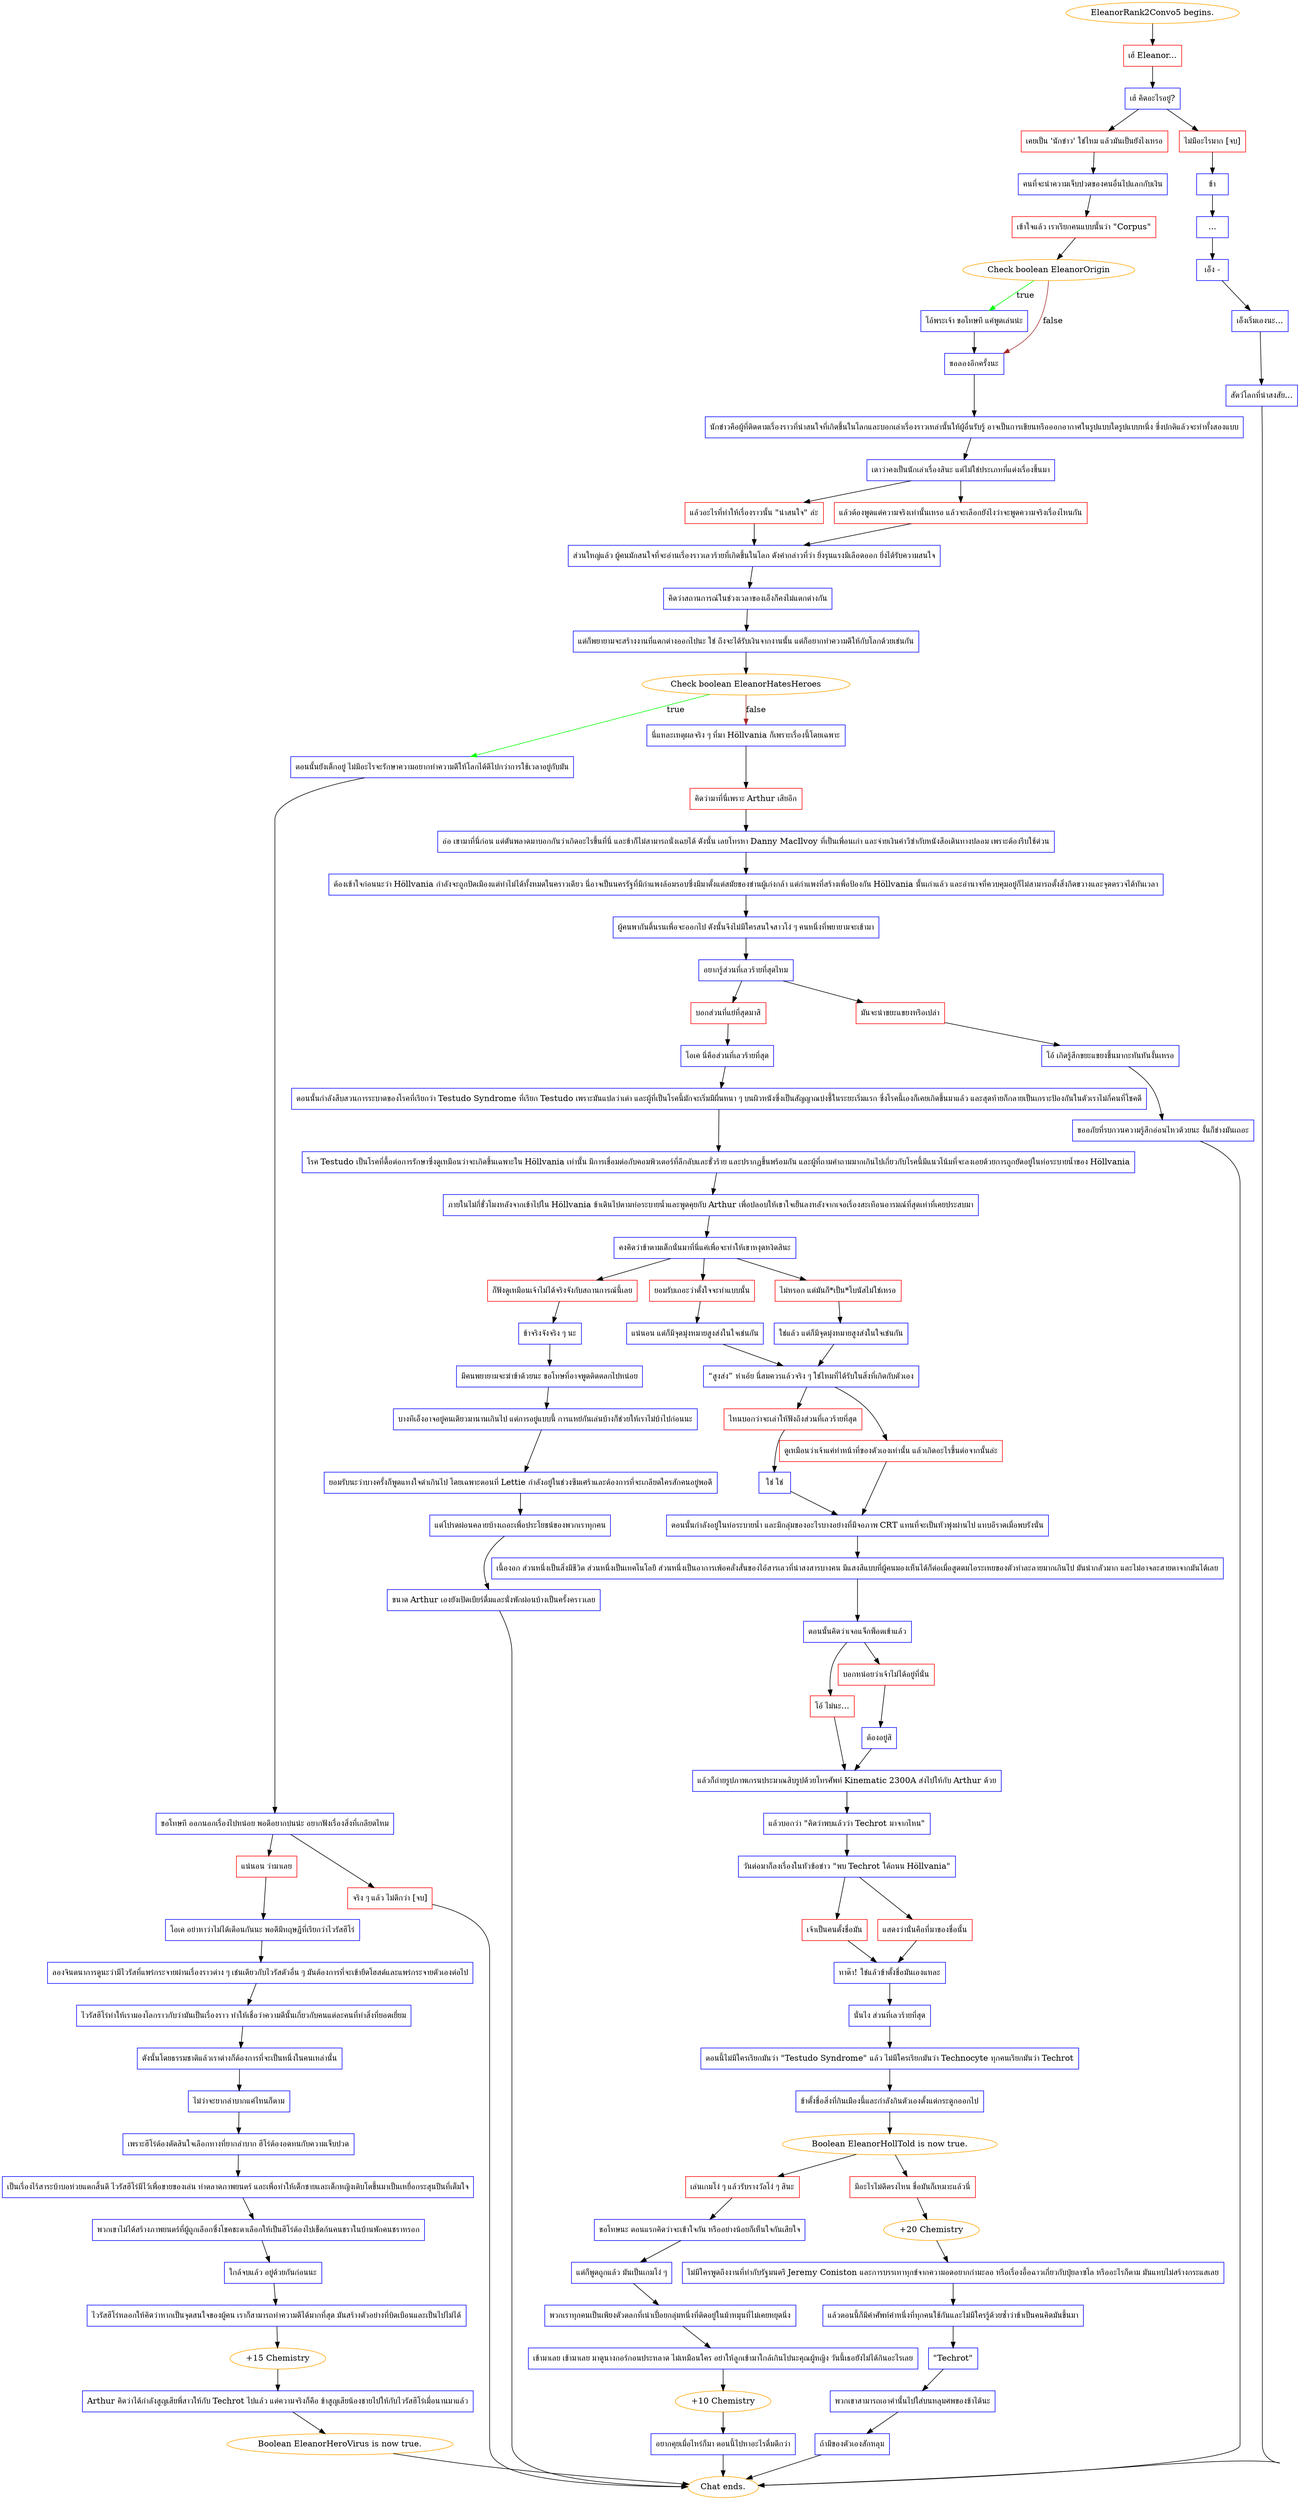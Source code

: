 digraph {
	"EleanorRank2Convo5 begins." [color=orange];
		"EleanorRank2Convo5 begins." -> j1291167504;
	j1291167504 [label="เฮ้ Eleanor...",shape=box,color=red];
		j1291167504 -> j824375976;
	j824375976 [label="เฮ้ คิดอะไรอยู่?",shape=box,color=blue];
		j824375976 -> j2724447593;
		j824375976 -> j3555057745;
	j2724447593 [label="เคยเป็น 'นักข่าว' ใช่ไหม แล้วมันเป็นยังไงเหรอ",shape=box,color=red];
		j2724447593 -> j2821722862;
	j3555057745 [label="ไม่มีอะไรมาก [จบ]",shape=box,color=red];
		j3555057745 -> j2502783494;
	j2821722862 [label="คนที่จะนำความเจ็บปวดของคนอื่นไปแลกกับเงิน",shape=box,color=blue];
		j2821722862 -> j205437168;
	j2502783494 [label="ข้า",shape=box,color=blue];
		j2502783494 -> j823538179;
	j205437168 [label="เข้าใจแล้ว เราเรียกคนแบบนั้นว่า \"Corpus\"",shape=box,color=red];
		j205437168 -> j2127172605;
	j823538179 [label="...",shape=box,color=blue];
		j823538179 -> j401434040;
	j2127172605 [label="Check boolean EleanorOrigin",color=orange];
		j2127172605 -> j3540348287 [label=true,color=green];
		j2127172605 -> j3457461475 [label=false,color=brown];
	j401434040 [label="เอ็ง -",shape=box,color=blue];
		j401434040 -> j3693518186;
	j3540348287 [label="โอ้พระเจ้า ขอโทษที แค่พูดเล่นน่ะ",shape=box,color=blue];
		j3540348287 -> j3457461475;
	j3457461475 [label="ขอลองอีกครั้งนะ",shape=box,color=blue];
		j3457461475 -> j3766432341;
	j3693518186 [label="เอ็งเริ่มเองนะ...",shape=box,color=blue];
		j3693518186 -> j3117173128;
	j3766432341 [label="นักข่าวคือผู้ที่ติดตามเรื่องราวที่น่าสนใจที่เกิดขึ้นในโลกและบอกเล่าเรื่องราวเหล่านั้นให้ผู้อื่นรับรู้ อาจเป็นการเขียนหรือออกอากาศในรูปแบบใดรูปแบบหนึ่ง ซึ่งปกติแล้วจะทำทั้งสองแบบ",shape=box,color=blue];
		j3766432341 -> j2559737650;
	j3117173128 [label="สัตว์โลกที่น่าสงสัย...",shape=box,color=blue];
		j3117173128 -> "Chat ends.";
	j2559737650 [label="เดาว่าคงเป็นนักเล่าเรื่องสินะ แต่ไม่ใช่ประเภทที่แต่งเรื่องขึ้นมา",shape=box,color=blue];
		j2559737650 -> j1858983786;
		j2559737650 -> j2467619182;
	"Chat ends." [color=orange];
	j1858983786 [label="แล้วอะไรที่ทำให้เรื่องราวนั้น \"น่าสนใจ\" ล่ะ",shape=box,color=red];
		j1858983786 -> j641838361;
	j2467619182 [label="แล้วต้องพูดแต่ความจริงเท่านั้นเหรอ แล้วจะเลือกยังไงว่าจะพูดความจริงเรื่องไหนกัน",shape=box,color=red];
		j2467619182 -> j641838361;
	j641838361 [label="ส่วนใหญ่แล้ว ผู้คนมักสนใจที่จะอ่านเรื่องราวเลวร้ายที่เกิดขึ้นในโลก ดังคำกล่าวที่ว่า ยิ่งรุนแรงมีเลือดออก ยิ่งได้รับความสนใจ",shape=box,color=blue];
		j641838361 -> j1467539643;
	j1467539643 [label="คิดว่าสถานการณ์ในช่วงเวลาของเอ็งก็คงไม่แตกต่างกัน",shape=box,color=blue];
		j1467539643 -> j2736829458;
	j2736829458 [label="แต่ก็พยายามจะสร้างงานที่แตกต่างออกไปนะ ใช่ ถึงจะได้รับเงินจากงานนั้น แต่ก็อยากทำความดีให้กับโลกด้วยเช่นกัน",shape=box,color=blue];
		j2736829458 -> j2916376111;
	j2916376111 [label="Check boolean EleanorHatesHeroes",color=orange];
		j2916376111 -> j2155967335 [label=true,color=green];
		j2916376111 -> j4258911105 [label=false,color=brown];
	j2155967335 [label="ตอนนั้นยังเด็กอยู่ ไม่มีอะไรจะรักษาความอยากทำความดีให้โลกได้ดีไปกว่าการใช้เวลาอยู่กับมัน",shape=box,color=blue];
		j2155967335 -> j4096124;
	j4258911105 [label="นี่แหละเหตุผลจริง ๆ ที่มา Höllvania ก็เพราะเรื่องนี้โดยเฉพาะ",shape=box,color=blue];
		j4258911105 -> j3771506096;
	j4096124 [label="ขอโทษที ออกนอกเรื่องไปหน่อย พอดีอยากบ่นน่ะ อยากฟังเรื่องสิ่งที่เกลียดไหม",shape=box,color=blue];
		j4096124 -> j592108858;
		j4096124 -> j4112896856;
	j3771506096 [label="คิดว่ามาที่นี่เพราะ Arthur เสียอีก",shape=box,color=red];
		j3771506096 -> j3150336751;
	j592108858 [label="แน่นอน ว่ามาเลย",shape=box,color=red];
		j592108858 -> j1710905180;
	j4112896856 [label="จริง ๆ แล้ว ไม่ดีกว่า [จบ]",shape=box,color=red];
		j4112896856 -> "Chat ends.";
	j3150336751 [label="อ๋อ เขามาที่นี่ก่อน แต่ดันพลาดมาบอกกันว่าเกิดอะไรขึ้นที่นี่ และข้าก็ไม่สามารถนั่งเฉยได้ ดังนั้น เลยโทรหา Danny MacIlvoy ที่เป็นเพื่อนเก่า และจ่ายเงินค่าวีซ่ากับหนังสือเดินทางปลอม เพราะต้องรีบใช้ด่วน",shape=box,color=blue];
		j3150336751 -> j1211773086;
	j1710905180 [label="โอเค อย่าหาว่าไม่ได้เตือนกันนะ พอดีมีทฤษฎีที่เรียกว่าไวรัสฮีโร่",shape=box,color=blue];
		j1710905180 -> j2178079570;
	j1211773086 [label="ต้องเข้าใจก่อนนะว่า Höllvania กำลังจะถูกปิดเมืองแต่ทำไม่ได้ทั้งหมดในคราวเดียว นี่อาจเป็นนครรัฐที่มีกำแพงล้อมรอบซึ่งมีมาตั้งแต่สมัยของข่านผู้เก่งกล้า แต่กำแพงที่สร้างเพื่อป้องกัน Höllvania นั้นเก่าแล้ว และอำนาจที่ควบคุมอยู่ก็ไม่สามารถตั้งสิ่งกีดขวางและจุดตรวจได้ทันเวลา",shape=box,color=blue];
		j1211773086 -> j3752874481;
	j2178079570 [label="ลองจินตนาการดูนะว่ามีไวรัสที่แพร่กระจายผ่านเรื่องราวต่าง ๆ เช่นเดียวกับไวรัสตัวอื่น ๆ มันต้องการที่จะเข้ายึดโฮสต์และแพร่กระจายตัวเองต่อไป",shape=box,color=blue];
		j2178079570 -> j2132144994;
	j3752874481 [label="ผู้คนพากันดิ้นรนเพื่อจะออกไป ดังนั้นจึงไม่มีใครสนใจสาวโง่ ๆ คนหนึ่งที่พยายามจะเข้ามา",shape=box,color=blue];
		j3752874481 -> j2225218963;
	j2132144994 [label="ไวรัสฮีโร่ทำให้เรามองโลกราวกับว่ามันเป็นเรื่องราว ทำให้เชื่อว่าความดีนั้นเกี่ยวกับคนแต่ละคนที่ทำสิ่งที่ยอดเยี่ยม",shape=box,color=blue];
		j2132144994 -> j1770632870;
	j2225218963 [label="อยากรู้ส่วนที่เลวร้ายที่สุดไหม",shape=box,color=blue];
		j2225218963 -> j3305359254;
		j2225218963 -> j1238411437;
	j1770632870 [label="ดังนั้นโดยธรรมชาติแล้วเราต่างก็ต้องการที่จะเป็นหนึ่งในคนเหล่านั้น",shape=box,color=blue];
		j1770632870 -> j625177445;
	j3305359254 [label="บอกส่วนที่แย่ที่สุดมาสิ",shape=box,color=red];
		j3305359254 -> j1189914334;
	j1238411437 [label="มันจะน่าขยะแขยงหรือเปล่า",shape=box,color=red];
		j1238411437 -> j2659431499;
	j625177445 [label="ไม่ว่าจะยากลำบากแค่ไหนก็ตาม",shape=box,color=blue];
		j625177445 -> j3138492971;
	j1189914334 [label="โอเค นี่คือส่วนที่เลวร้ายที่สุด",shape=box,color=blue];
		j1189914334 -> j1560673467;
	j2659431499 [label="โอ้ เกิดรู้สึกขยะแขยงขึ้นมากะทันหันงั้นเหรอ",shape=box,color=blue];
		j2659431499 -> j2826861114;
	j3138492971 [label="เพราะฮีโร่ต้องตัดสินใจเลือกทางที่ยากลำบาก ฮีโร่ต้องอดทนกับความเจ็บปวด",shape=box,color=blue];
		j3138492971 -> j2051205333;
	j1560673467 [label="ตอนนั้นกำลังสืบสวนการระบาดของโรคที่เรียกว่า Testudo Syndrome ที่เรียก Testudo เพราะมันแปลว่าเต่า และผู้ที่เป็นโรคนี้มักจะเริ่มมีผื่นหนา ๆ บนผิวหนังซึ่งเป็นสัญญาณบ่งชี้ในระยะเริ่มแรก ซึ่งโรคนี้เองก็เคยเกิดขึ้นมาแล้ว และสุดท้ายก็กลายเป็นเกราะป้องกันในตัวเราไม่กี่คนที่โชคดี",shape=box,color=blue];
		j1560673467 -> j1446128303;
	j2826861114 [label="ขออภัยที่รบกวนความรู้สึกอ่อนไหวด้วยนะ งั้นก็ช่างมันเถอะ",shape=box,color=blue];
		j2826861114 -> "Chat ends.";
	j2051205333 [label="เป็นเรื่องไร้สาระบ้าบอห่วยแตกสิ้นดี ไวรัสฮีโร่มีไว้เพื่อขายของเล่น ทำตลาดภาพยนตร์ และเพื่อทำให้เด็กชายและเด็กหญิงเติบโตขึ้นมาเป็นเหยื่อกระสุนปืนที่เต็มใจ",shape=box,color=blue];
		j2051205333 -> j2476625453;
	j1446128303 [label="โรค Testudo เป็นโรคที่ดื้อต่อการรักษาซึ่งดูเหมือนว่าจะเกิดขึ้นเฉพาะใน Höllvania เท่านั้น มีการเชื่อมต่อกับคอมพิวเตอร์ที่ลึกลับและชั่วร้าย และปรากฏขึ้นพร้อมกัน และผู้ที่ถามคำถามมากเกินไปเกี่ยวกับโรคนี้มีแนวโน้มที่จะลงเอยด้วยการถูกยัดอยู่ในท่อระบายน้ำของ Höllvania",shape=box,color=blue];
		j1446128303 -> j1409231912;
	j2476625453 [label="พวกเขาไม่ได้สร้างภาพยนตร์ที่ผู้ถูกเลือกซึ่งโชคชะตาเลือกให้เป็นฮีโร่ต้องไปเช็ดก้นคนชราในบ้านพักคนชราหรอก",shape=box,color=blue];
		j2476625453 -> j1503314241;
	j1409231912 [label="ภายในไม่กี่ชั่วโมงหลังจากเข้าไปใน Höllvania ข้าเดินไปตามท่อระบายน้ำและพูดคุยกับ Arthur เพื่อปลอบให้เขาใจเย็นลงหลังจากเจอเรื่องสะเทือนอารมณ์ที่สุดเท่าที่เคยประสบมา",shape=box,color=blue];
		j1409231912 -> j987133962;
	j1503314241 [label="ใกล้จบแล้ว อยู่ด้วยกันก่อนนะ",shape=box,color=blue];
		j1503314241 -> j1209754580;
	j987133962 [label="คงคิดว่าข้าตามเด็กนั่นมาที่นี่แค่เพื่อจะทำให้เขาหงุดหงิดสินะ",shape=box,color=blue];
		j987133962 -> j1652518146;
		j987133962 -> j4050307407;
		j987133962 -> j367766236;
	j1209754580 [label="ไวรัสฮีโร่หลอกให้คิดว่าหากเป็นจุดสนใจของผู้คน เราก็สามารถทำความดีได้มากที่สุด มันสร้างตัวอย่างที่บิดเบือนและเป็นไปไม่ได้",shape=box,color=blue];
		j1209754580 -> j2110631482;
	j1652518146 [label="ก็ฟังดูเหมือนเจ้าไม่ได้จริงจังกับสถานการณ์นี้เลย",shape=box,color=red];
		j1652518146 -> j3888494364;
	j4050307407 [label="ยอมรับเถอะว่าตั้งใจจะทำแบบนั้น",shape=box,color=red];
		j4050307407 -> j2373817303;
	j367766236 [label="ไม่หรอก แต่มันก็*เป็น*โบนัสไม่ใช่เหรอ",shape=box,color=red];
		j367766236 -> j299585419;
	j2110631482 [label="+15 Chemistry",color=orange];
		j2110631482 -> j208574277;
	j3888494364 [label="ข้าจริงจังจริง ๆ นะ",shape=box,color=blue];
		j3888494364 -> j1223494272;
	j2373817303 [label="แน่นอน แต่ก็มีจุดมุ่งหมายสูงส่งในใจเช่นกัน",shape=box,color=blue];
		j2373817303 -> j1143464094;
	j299585419 [label="ใช่แล้ว แต่ก็มีจุดมุ่งหมายสูงส่งในใจเช่นกัน",shape=box,color=blue];
		j299585419 -> j1143464094;
	j208574277 [label="Arthur คิดว่าได้กำลังสูญเสียพี่สาวให้กับ Techrot ไปแล้ว แต่ความจริงก็คือ ข้าสูญเสียน้องชายไปให้กับไวรัสฮีโร่เมื่อนานมาแล้ว",shape=box,color=blue];
		j208574277 -> j3440758730;
	j1223494272 [label="มีคนพยายามจะฆ่าข้าด้วยนะ ขอโทษที่อาจพูดติดตลกไปหน่อย",shape=box,color=blue];
		j1223494272 -> j531741297;
	j1143464094 [label="“สูงส่ง” ห่าเอ้ย นี่สมควรแล้วจริง ๆ ใช่ไหมที่ได้รับในสิ่งที่เกิดกับตัวเอง",shape=box,color=blue];
		j1143464094 -> j399397407;
		j1143464094 -> j3941084207;
	j3440758730 [label="Boolean EleanorHeroVirus is now true.",color=orange];
		j3440758730 -> "Chat ends.";
	j531741297 [label="บางทีเอ็งอาจอยู่คนเดียวมานานเกินไป แต่การอยู่แบบนี้ การแหย่กันเล่นบ้างก็ช่วยให้เราไม่บ้าไปก่อนนะ",shape=box,color=blue];
		j531741297 -> j543265330;
	j399397407 [label="ไหนบอกว่าจะเล่าให้ฟังถึงส่วนที่เลวร้ายที่สุด",shape=box,color=red];
		j399397407 -> j817648620;
	j3941084207 [label="ดูเหมือนว่าเจ้าแค่ทำหน้าที่ของตัวเองเท่านั้น แล้วเกิดอะไรขึ้นต่อจากนั้นล่ะ",shape=box,color=red];
		j3941084207 -> j3516023941;
	j543265330 [label="ยอมรับนะว่าบางครั้งก็พูดแทงใจดำเกินไป โดยเฉพาะตอนที่ Lettie กำลังอยู่ในช่วงซึมเศร้าและต้องการที่จะเกลียดใครสักคนอยู่พอดี",shape=box,color=blue];
		j543265330 -> j2944694089;
	j817648620 [label="ใช่ ใช่",shape=box,color=blue];
		j817648620 -> j3516023941;
	j3516023941 [label="ตอนนั้นกำลังอยู่ในท่อระบายน้ำ และมีกลุ่มของอะไรบางอย่างที่มีจอภาพ CRT แทนที่จะเป็นหัวพุ่งผ่านไป แทบอึราดเมื่อพบรังนั่น",shape=box,color=blue];
		j3516023941 -> j3904445807;
	j2944694089 [label="แต่โปรดผ่อนคลายบ้างเถอะเพื่อประโยชน์ของพวกเราทุกคน",shape=box,color=blue];
		j2944694089 -> j3617390524;
	j3904445807 [label="เนื้องอก ส่วนหนึ่งเป็นสิ่งมีชีวิต ส่วนหนึ่งเป็นเทคโนโลยี ส่วนหนึ่งเป็นอาการเพ้อคลั่งสั่นของไอ้สารเลวที่น่าสงสารบางคน มีแสงสีแบบที่ผู้คนมองเห็นได้ก็ต่อเมื่อสูดดมไอระเหยของตัวทำละลายมากเกินไป มันน่ากลัวมาก และไม่อาจละสายตาจากมันได้เลย",shape=box,color=blue];
		j3904445807 -> j1580643355;
	j3617390524 [label="ขนาด Arthur เองยังเปิดเบียร์ดื่มและนั่งพักผ่อนบ้างเป็นครั้งคราวเลย",shape=box,color=blue];
		j3617390524 -> "Chat ends.";
	j1580643355 [label="ตอนนั้นคิดว่าเจอแจ็กพ็อตเข้าแล้ว",shape=box,color=blue];
		j1580643355 -> j1904518660;
		j1580643355 -> j3512861962;
	j1904518660 [label="โอ้ ไม่นะ...",shape=box,color=red];
		j1904518660 -> j641879795;
	j3512861962 [label="บอกหน่อยว่าเจ้าไม่ได้อยู่ที่นั่น",shape=box,color=red];
		j3512861962 -> j1027228986;
	j641879795 [label="แล้วก็ถ่ายรูปภาพเกรนประมาณสิบรูปด้วยโทรศัพท์ Kinematic 2300A ส่งไปให้กับ Arthur ด้วย",shape=box,color=blue];
		j641879795 -> j122136878;
	j1027228986 [label="ต้องอยู่สิ",shape=box,color=blue];
		j1027228986 -> j641879795;
	j122136878 [label="แล้วบอกว่า \"คิดว่าพบแล้วว่า Techrot มาจากไหน\"",shape=box,color=blue];
		j122136878 -> j3037054735;
	j3037054735 [label="วันต่อมาก็ลงเรื่องในหัวข้อข่าว \"พบ Techrot ใต้ถนน Höllvania\"",shape=box,color=blue];
		j3037054735 -> j2083138343;
		j3037054735 -> j2116877746;
	j2083138343 [label="เจ้าเป็นคนตั้งชื่อมัน",shape=box,color=red];
		j2083138343 -> j3046308736;
	j2116877746 [label="แสดงว่านั่นคือที่มาของชื่อนั้น",shape=box,color=red];
		j2116877746 -> j3046308736;
	j3046308736 [label="ทาด๊า! ใช่แล้วข้าตั้งชื่อมันเองแหละ",shape=box,color=blue];
		j3046308736 -> j1539191104;
	j1539191104 [label="นั่นไง ส่วนที่เลวร้ายที่สุด",shape=box,color=blue];
		j1539191104 -> j474610322;
	j474610322 [label="ตอนนี้ไม่มีใครเรียกมันว่า \"Testudo Syndrome\" แล้ว ไม่มีใครเรียกมันว่า Technocyte ทุกคนเรียกมันว่า Techrot",shape=box,color=blue];
		j474610322 -> j482882061;
	j482882061 [label="ข้าตั้งชื่อสิ่งที่กินเมืองนี้และกำลังกินตัวเองตั้งแต่กระดูกออกไป",shape=box,color=blue];
		j482882061 -> j1265973904;
	j1265973904 [label="Boolean EleanorHollTold is now true.",color=orange];
		j1265973904 -> j2302914669;
		j1265973904 -> j989374927;
	j2302914669 [label="เล่นเกมโง่ ๆ แล้วรับรางวัลโง่ ๆ สินะ",shape=box,color=red];
		j2302914669 -> j637251262;
	j989374927 [label="มีอะไรไม่ดีตรงไหน ชื่อมันก็เหมาะแล้วนี่",shape=box,color=red];
		j989374927 -> j3796533659;
	j637251262 [label="ขอโทษนะ ตอนแรกคิดว่าจะเข้าใจกัน หรืออย่างน้อยก็เห็นใจกันเสียใจ",shape=box,color=blue];
		j637251262 -> j3122478466;
	j3796533659 [label="+20 Chemistry",color=orange];
		j3796533659 -> j3514300020;
	j3122478466 [label="แต่ก็พูดถูกแล้ว มันเป็นเกมโง่ ๆ",shape=box,color=blue];
		j3122478466 -> j3349072628;
	j3514300020 [label="ไม่มีใครพูดถึงงานที่ทำกับรัฐมนตรี Jeremy Coniston และการบรรเทาทุกข์จากความอดอยากกำมะลอ หรือเรื่องอื้อฉาวเกี่ยวกับปุ๋ยลาซโล หรืออะไรก็ตาม มันแทบไม่สร้างกระแสเลย",shape=box,color=blue];
		j3514300020 -> j2354409591;
	j3349072628 [label="พวกเราทุกคนเป็นเพียงตัวตลกที่เน่าเปื่อยกลุ่มหนึ่งที่ติดอยู่ในม้าหมุนที่ไม่เคยหยุดนิ่ง",shape=box,color=blue];
		j3349072628 -> j3791544771;
	j2354409591 [label="แล้วตอนนี้ก็มีคำศัพท์คำหนึ่งที่ทุกคนใช้กันและไม่มีใครรู้ด้วยซ้ำว่าข้าเป็นคนคิดมันขึ้นมา",shape=box,color=blue];
		j2354409591 -> j1213309074;
	j3791544771 [label="เข้ามาเลย เข้ามาเลย มาดูนางกอร์กอนประหลาด ไม่เหมือนใคร อย่าให้ลูกเข้ามาใกล้เกินไปนะคุณผู้หญิง วันนี้เธอยังไม่ได้กินอะไรเลย",shape=box,color=blue];
		j3791544771 -> j2187082896;
	j1213309074 [label="\"Techrot\"",shape=box,color=blue];
		j1213309074 -> j2627847701;
	j2187082896 [label="+10 Chemistry",color=orange];
		j2187082896 -> j2178308656;
	j2627847701 [label="พวกเขาสามารถเอาคำนั้นไปใส่บนหลุมศพของข้าได้นะ",shape=box,color=blue];
		j2627847701 -> j3782902510;
	j2178308656 [label="อยากคุยเมื่อไหร่ก็มา ตอนนี้ไปหาอะไรดื่มดีกว่า",shape=box,color=blue];
		j2178308656 -> "Chat ends.";
	j3782902510 [label="ถ้ามีของตัวเองสักหลุม",shape=box,color=blue];
		j3782902510 -> "Chat ends.";
}